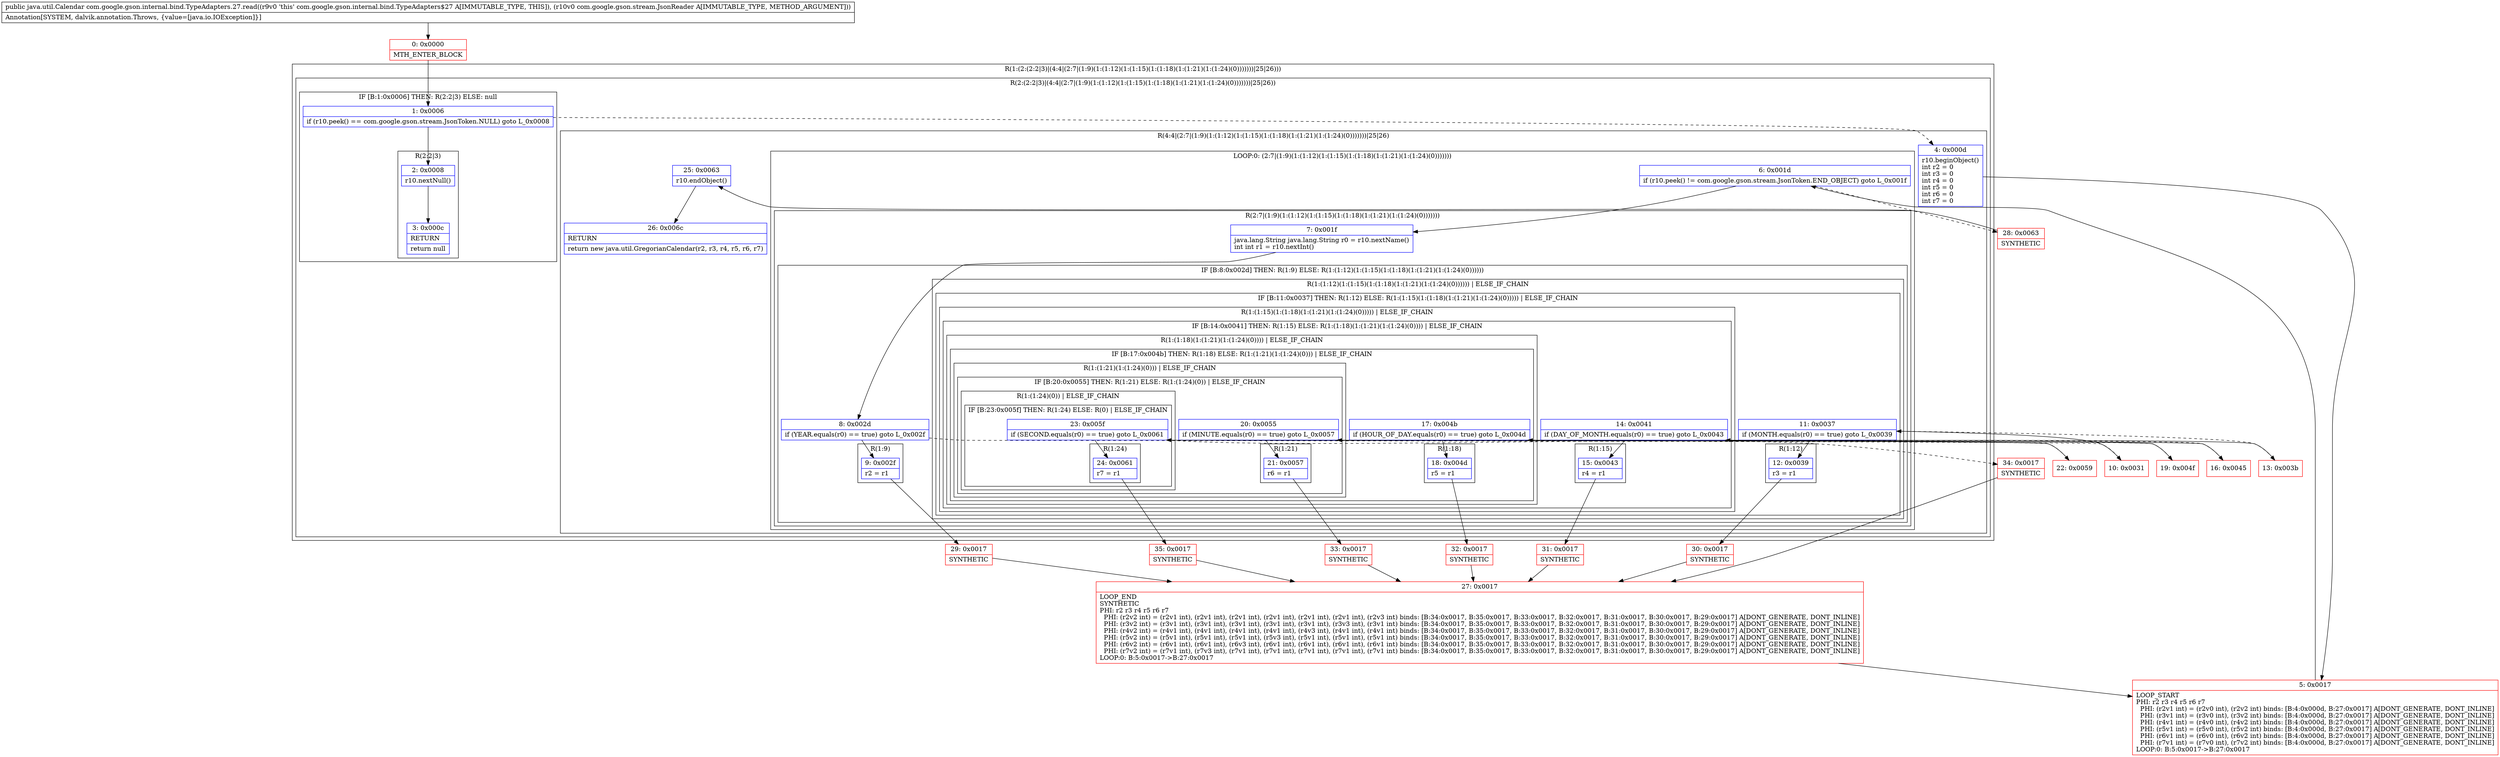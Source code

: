 digraph "CFG forcom.google.gson.internal.bind.TypeAdapters.27.read(Lcom\/google\/gson\/stream\/JsonReader;)Ljava\/util\/Calendar;" {
subgraph cluster_Region_873446564 {
label = "R(1:(2:(2:2|3)|(4:4|(2:7|(1:9)(1:(1:12)(1:(1:15)(1:(1:18)(1:(1:21)(1:(1:24)(0)))))))|25|26)))";
node [shape=record,color=blue];
subgraph cluster_Region_1498035902 {
label = "R(2:(2:2|3)|(4:4|(2:7|(1:9)(1:(1:12)(1:(1:15)(1:(1:18)(1:(1:21)(1:(1:24)(0)))))))|25|26))";
node [shape=record,color=blue];
subgraph cluster_IfRegion_125103913 {
label = "IF [B:1:0x0006] THEN: R(2:2|3) ELSE: null";
node [shape=record,color=blue];
Node_1 [shape=record,label="{1\:\ 0x0006|if (r10.peek() == com.google.gson.stream.JsonToken.NULL) goto L_0x0008\l}"];
subgraph cluster_Region_1349588157 {
label = "R(2:2|3)";
node [shape=record,color=blue];
Node_2 [shape=record,label="{2\:\ 0x0008|r10.nextNull()\l}"];
Node_3 [shape=record,label="{3\:\ 0x000c|RETURN\l|return null\l}"];
}
}
subgraph cluster_Region_336378372 {
label = "R(4:4|(2:7|(1:9)(1:(1:12)(1:(1:15)(1:(1:18)(1:(1:21)(1:(1:24)(0)))))))|25|26)";
node [shape=record,color=blue];
Node_4 [shape=record,label="{4\:\ 0x000d|r10.beginObject()\lint r2 = 0\lint r3 = 0\lint r4 = 0\lint r5 = 0\lint r6 = 0\lint r7 = 0\l}"];
subgraph cluster_LoopRegion_424831115 {
label = "LOOP:0: (2:7|(1:9)(1:(1:12)(1:(1:15)(1:(1:18)(1:(1:21)(1:(1:24)(0)))))))";
node [shape=record,color=blue];
Node_6 [shape=record,label="{6\:\ 0x001d|if (r10.peek() != com.google.gson.stream.JsonToken.END_OBJECT) goto L_0x001f\l}"];
subgraph cluster_Region_728051701 {
label = "R(2:7|(1:9)(1:(1:12)(1:(1:15)(1:(1:18)(1:(1:21)(1:(1:24)(0)))))))";
node [shape=record,color=blue];
Node_7 [shape=record,label="{7\:\ 0x001f|java.lang.String java.lang.String r0 = r10.nextName()\lint int r1 = r10.nextInt()\l}"];
subgraph cluster_IfRegion_927621990 {
label = "IF [B:8:0x002d] THEN: R(1:9) ELSE: R(1:(1:12)(1:(1:15)(1:(1:18)(1:(1:21)(1:(1:24)(0))))))";
node [shape=record,color=blue];
Node_8 [shape=record,label="{8\:\ 0x002d|if (YEAR.equals(r0) == true) goto L_0x002f\l}"];
subgraph cluster_Region_973149663 {
label = "R(1:9)";
node [shape=record,color=blue];
Node_9 [shape=record,label="{9\:\ 0x002f|r2 = r1\l}"];
}
subgraph cluster_Region_287654617 {
label = "R(1:(1:12)(1:(1:15)(1:(1:18)(1:(1:21)(1:(1:24)(0)))))) | ELSE_IF_CHAIN\l";
node [shape=record,color=blue];
subgraph cluster_IfRegion_1930948832 {
label = "IF [B:11:0x0037] THEN: R(1:12) ELSE: R(1:(1:15)(1:(1:18)(1:(1:21)(1:(1:24)(0))))) | ELSE_IF_CHAIN\l";
node [shape=record,color=blue];
Node_11 [shape=record,label="{11\:\ 0x0037|if (MONTH.equals(r0) == true) goto L_0x0039\l}"];
subgraph cluster_Region_1561113140 {
label = "R(1:12)";
node [shape=record,color=blue];
Node_12 [shape=record,label="{12\:\ 0x0039|r3 = r1\l}"];
}
subgraph cluster_Region_831056499 {
label = "R(1:(1:15)(1:(1:18)(1:(1:21)(1:(1:24)(0))))) | ELSE_IF_CHAIN\l";
node [shape=record,color=blue];
subgraph cluster_IfRegion_597079753 {
label = "IF [B:14:0x0041] THEN: R(1:15) ELSE: R(1:(1:18)(1:(1:21)(1:(1:24)(0)))) | ELSE_IF_CHAIN\l";
node [shape=record,color=blue];
Node_14 [shape=record,label="{14\:\ 0x0041|if (DAY_OF_MONTH.equals(r0) == true) goto L_0x0043\l}"];
subgraph cluster_Region_1468665578 {
label = "R(1:15)";
node [shape=record,color=blue];
Node_15 [shape=record,label="{15\:\ 0x0043|r4 = r1\l}"];
}
subgraph cluster_Region_1770312707 {
label = "R(1:(1:18)(1:(1:21)(1:(1:24)(0)))) | ELSE_IF_CHAIN\l";
node [shape=record,color=blue];
subgraph cluster_IfRegion_562970569 {
label = "IF [B:17:0x004b] THEN: R(1:18) ELSE: R(1:(1:21)(1:(1:24)(0))) | ELSE_IF_CHAIN\l";
node [shape=record,color=blue];
Node_17 [shape=record,label="{17\:\ 0x004b|if (HOUR_OF_DAY.equals(r0) == true) goto L_0x004d\l}"];
subgraph cluster_Region_648499845 {
label = "R(1:18)";
node [shape=record,color=blue];
Node_18 [shape=record,label="{18\:\ 0x004d|r5 = r1\l}"];
}
subgraph cluster_Region_1670971272 {
label = "R(1:(1:21)(1:(1:24)(0))) | ELSE_IF_CHAIN\l";
node [shape=record,color=blue];
subgraph cluster_IfRegion_1169893837 {
label = "IF [B:20:0x0055] THEN: R(1:21) ELSE: R(1:(1:24)(0)) | ELSE_IF_CHAIN\l";
node [shape=record,color=blue];
Node_20 [shape=record,label="{20\:\ 0x0055|if (MINUTE.equals(r0) == true) goto L_0x0057\l}"];
subgraph cluster_Region_339350627 {
label = "R(1:21)";
node [shape=record,color=blue];
Node_21 [shape=record,label="{21\:\ 0x0057|r6 = r1\l}"];
}
subgraph cluster_Region_1485851304 {
label = "R(1:(1:24)(0)) | ELSE_IF_CHAIN\l";
node [shape=record,color=blue];
subgraph cluster_IfRegion_157765994 {
label = "IF [B:23:0x005f] THEN: R(1:24) ELSE: R(0) | ELSE_IF_CHAIN\l";
node [shape=record,color=blue];
Node_23 [shape=record,label="{23\:\ 0x005f|if (SECOND.equals(r0) == true) goto L_0x0061\l}"];
subgraph cluster_Region_740268482 {
label = "R(1:24)";
node [shape=record,color=blue];
Node_24 [shape=record,label="{24\:\ 0x0061|r7 = r1\l}"];
}
subgraph cluster_Region_784197819 {
label = "R(0)";
node [shape=record,color=blue];
}
}
}
}
}
}
}
}
}
}
}
}
}
}
Node_25 [shape=record,label="{25\:\ 0x0063|r10.endObject()\l}"];
Node_26 [shape=record,label="{26\:\ 0x006c|RETURN\l|return new java.util.GregorianCalendar(r2, r3, r4, r5, r6, r7)\l}"];
}
}
}
Node_0 [shape=record,color=red,label="{0\:\ 0x0000|MTH_ENTER_BLOCK\l}"];
Node_5 [shape=record,color=red,label="{5\:\ 0x0017|LOOP_START\lPHI: r2 r3 r4 r5 r6 r7 \l  PHI: (r2v1 int) = (r2v0 int), (r2v2 int) binds: [B:4:0x000d, B:27:0x0017] A[DONT_GENERATE, DONT_INLINE]\l  PHI: (r3v1 int) = (r3v0 int), (r3v2 int) binds: [B:4:0x000d, B:27:0x0017] A[DONT_GENERATE, DONT_INLINE]\l  PHI: (r4v1 int) = (r4v0 int), (r4v2 int) binds: [B:4:0x000d, B:27:0x0017] A[DONT_GENERATE, DONT_INLINE]\l  PHI: (r5v1 int) = (r5v0 int), (r5v2 int) binds: [B:4:0x000d, B:27:0x0017] A[DONT_GENERATE, DONT_INLINE]\l  PHI: (r6v1 int) = (r6v0 int), (r6v2 int) binds: [B:4:0x000d, B:27:0x0017] A[DONT_GENERATE, DONT_INLINE]\l  PHI: (r7v1 int) = (r7v0 int), (r7v2 int) binds: [B:4:0x000d, B:27:0x0017] A[DONT_GENERATE, DONT_INLINE]\lLOOP:0: B:5:0x0017\-\>B:27:0x0017\l}"];
Node_10 [shape=record,color=red,label="{10\:\ 0x0031}"];
Node_13 [shape=record,color=red,label="{13\:\ 0x003b}"];
Node_16 [shape=record,color=red,label="{16\:\ 0x0045}"];
Node_19 [shape=record,color=red,label="{19\:\ 0x004f}"];
Node_22 [shape=record,color=red,label="{22\:\ 0x0059}"];
Node_27 [shape=record,color=red,label="{27\:\ 0x0017|LOOP_END\lSYNTHETIC\lPHI: r2 r3 r4 r5 r6 r7 \l  PHI: (r2v2 int) = (r2v1 int), (r2v1 int), (r2v1 int), (r2v1 int), (r2v1 int), (r2v1 int), (r2v3 int) binds: [B:34:0x0017, B:35:0x0017, B:33:0x0017, B:32:0x0017, B:31:0x0017, B:30:0x0017, B:29:0x0017] A[DONT_GENERATE, DONT_INLINE]\l  PHI: (r3v2 int) = (r3v1 int), (r3v1 int), (r3v1 int), (r3v1 int), (r3v1 int), (r3v3 int), (r3v1 int) binds: [B:34:0x0017, B:35:0x0017, B:33:0x0017, B:32:0x0017, B:31:0x0017, B:30:0x0017, B:29:0x0017] A[DONT_GENERATE, DONT_INLINE]\l  PHI: (r4v2 int) = (r4v1 int), (r4v1 int), (r4v1 int), (r4v1 int), (r4v3 int), (r4v1 int), (r4v1 int) binds: [B:34:0x0017, B:35:0x0017, B:33:0x0017, B:32:0x0017, B:31:0x0017, B:30:0x0017, B:29:0x0017] A[DONT_GENERATE, DONT_INLINE]\l  PHI: (r5v2 int) = (r5v1 int), (r5v1 int), (r5v1 int), (r5v3 int), (r5v1 int), (r5v1 int), (r5v1 int) binds: [B:34:0x0017, B:35:0x0017, B:33:0x0017, B:32:0x0017, B:31:0x0017, B:30:0x0017, B:29:0x0017] A[DONT_GENERATE, DONT_INLINE]\l  PHI: (r6v2 int) = (r6v1 int), (r6v1 int), (r6v3 int), (r6v1 int), (r6v1 int), (r6v1 int), (r6v1 int) binds: [B:34:0x0017, B:35:0x0017, B:33:0x0017, B:32:0x0017, B:31:0x0017, B:30:0x0017, B:29:0x0017] A[DONT_GENERATE, DONT_INLINE]\l  PHI: (r7v2 int) = (r7v1 int), (r7v3 int), (r7v1 int), (r7v1 int), (r7v1 int), (r7v1 int), (r7v1 int) binds: [B:34:0x0017, B:35:0x0017, B:33:0x0017, B:32:0x0017, B:31:0x0017, B:30:0x0017, B:29:0x0017] A[DONT_GENERATE, DONT_INLINE]\lLOOP:0: B:5:0x0017\-\>B:27:0x0017\l}"];
Node_28 [shape=record,color=red,label="{28\:\ 0x0063|SYNTHETIC\l}"];
Node_29 [shape=record,color=red,label="{29\:\ 0x0017|SYNTHETIC\l}"];
Node_30 [shape=record,color=red,label="{30\:\ 0x0017|SYNTHETIC\l}"];
Node_31 [shape=record,color=red,label="{31\:\ 0x0017|SYNTHETIC\l}"];
Node_32 [shape=record,color=red,label="{32\:\ 0x0017|SYNTHETIC\l}"];
Node_33 [shape=record,color=red,label="{33\:\ 0x0017|SYNTHETIC\l}"];
Node_34 [shape=record,color=red,label="{34\:\ 0x0017|SYNTHETIC\l}"];
Node_35 [shape=record,color=red,label="{35\:\ 0x0017|SYNTHETIC\l}"];
MethodNode[shape=record,label="{public java.util.Calendar com.google.gson.internal.bind.TypeAdapters.27.read((r9v0 'this' com.google.gson.internal.bind.TypeAdapters$27 A[IMMUTABLE_TYPE, THIS]), (r10v0 com.google.gson.stream.JsonReader A[IMMUTABLE_TYPE, METHOD_ARGUMENT]))  | Annotation[SYSTEM, dalvik.annotation.Throws, \{value=[java.io.IOException]\}]\l}"];
MethodNode -> Node_0;
Node_1 -> Node_2;
Node_1 -> Node_4[style=dashed];
Node_2 -> Node_3;
Node_4 -> Node_5;
Node_6 -> Node_7;
Node_6 -> Node_28[style=dashed];
Node_7 -> Node_8;
Node_8 -> Node_9;
Node_8 -> Node_10[style=dashed];
Node_9 -> Node_29;
Node_11 -> Node_12;
Node_11 -> Node_13[style=dashed];
Node_12 -> Node_30;
Node_14 -> Node_15;
Node_14 -> Node_16[style=dashed];
Node_15 -> Node_31;
Node_17 -> Node_18;
Node_17 -> Node_19[style=dashed];
Node_18 -> Node_32;
Node_20 -> Node_21;
Node_20 -> Node_22[style=dashed];
Node_21 -> Node_33;
Node_23 -> Node_24;
Node_23 -> Node_34[style=dashed];
Node_24 -> Node_35;
Node_25 -> Node_26;
Node_0 -> Node_1;
Node_5 -> Node_6;
Node_10 -> Node_11;
Node_13 -> Node_14;
Node_16 -> Node_17;
Node_19 -> Node_20;
Node_22 -> Node_23;
Node_27 -> Node_5;
Node_28 -> Node_25;
Node_29 -> Node_27;
Node_30 -> Node_27;
Node_31 -> Node_27;
Node_32 -> Node_27;
Node_33 -> Node_27;
Node_34 -> Node_27;
Node_35 -> Node_27;
}

